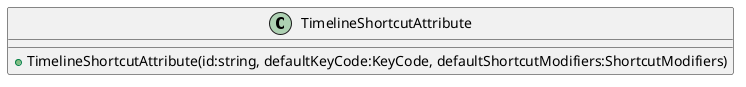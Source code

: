 @startuml
class TimelineShortcutAttribute {
    + TimelineShortcutAttribute(id:string, defaultKeyCode:KeyCode, defaultShortcutModifiers:ShortcutModifiers)
}
@enduml
